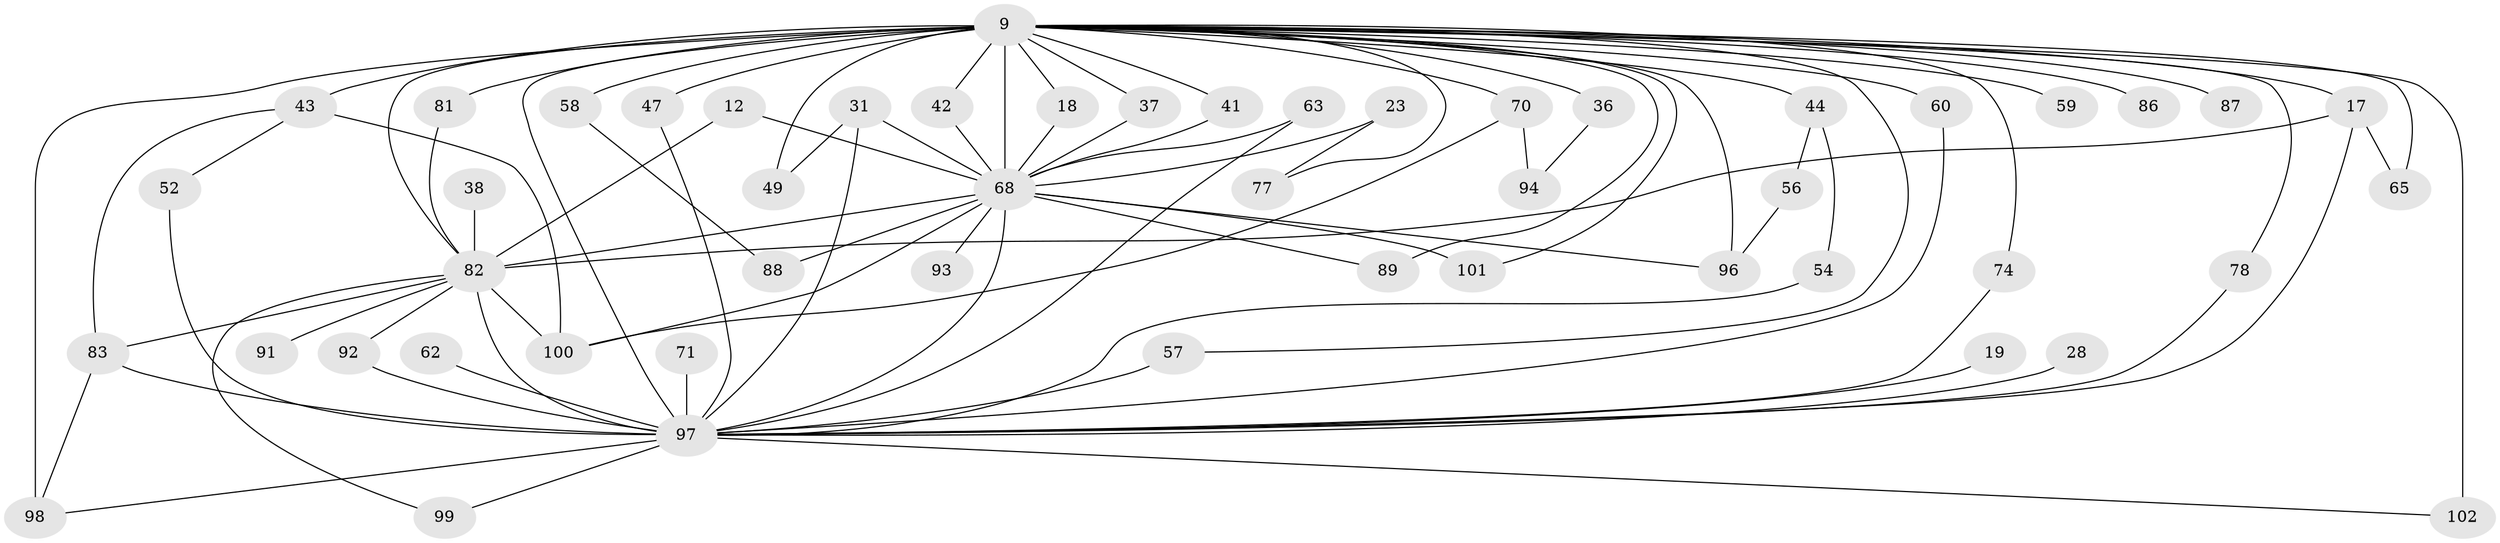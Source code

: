 // original degree distribution, {16: 0.0196078431372549, 23: 0.0196078431372549, 19: 0.0196078431372549, 14: 0.00980392156862745, 30: 0.00980392156862745, 27: 0.00980392156862745, 29: 0.00980392156862745, 3: 0.2549019607843137, 2: 0.5196078431372549, 5: 0.058823529411764705, 4: 0.06862745098039216}
// Generated by graph-tools (version 1.1) at 2025/02/03/05/25 17:02:37]
// undirected, 51 vertices, 89 edges
graph export_dot {
graph [start="1"]
  node [color=gray90,style=filled];
  9 [super="+8+6"];
  12;
  17 [super="+14"];
  18;
  19;
  23;
  28;
  31;
  36;
  37;
  38;
  41;
  42;
  43 [super="+34+26"];
  44;
  47 [super="+30"];
  49;
  52;
  54;
  56;
  57 [super="+48"];
  58;
  59 [super="+35"];
  60 [super="+25"];
  62;
  63;
  65 [super="+53"];
  68 [super="+40+7"];
  70;
  71;
  74;
  77;
  78;
  81 [super="+73"];
  82 [super="+55+80+24"];
  83 [super="+20"];
  86;
  87;
  88;
  89;
  91;
  92 [super="+61"];
  93;
  94;
  96 [super="+29"];
  97 [super="+64+10+50+84+27+66"];
  98 [super="+22+95+76"];
  99;
  100 [super="+72+75"];
  101 [super="+90"];
  102 [super="+85"];
  9 -- 36 [weight=2];
  9 -- 43 [weight=3];
  9 -- 58 [weight=2];
  9 -- 60 [weight=2];
  9 -- 65 [weight=2];
  9 -- 70 [weight=2];
  9 -- 81 [weight=2];
  9 -- 86 [weight=2];
  9 -- 87 [weight=2];
  9 -- 89;
  9 -- 44 [weight=2];
  9 -- 47 [weight=2];
  9 -- 59 [weight=3];
  9 -- 57;
  9 -- 101;
  9 -- 17;
  9 -- 74;
  9 -- 77;
  9 -- 78;
  9 -- 18;
  9 -- 96 [weight=2];
  9 -- 37;
  9 -- 102 [weight=2];
  9 -- 41;
  9 -- 42;
  9 -- 49;
  9 -- 98 [weight=5];
  9 -- 68 [weight=10];
  9 -- 97 [weight=12];
  9 -- 82 [weight=11];
  12 -- 68;
  12 -- 82;
  17 -- 65;
  17 -- 97 [weight=2];
  17 -- 82;
  18 -- 68;
  19 -- 97;
  23 -- 77;
  23 -- 68 [weight=2];
  28 -- 97 [weight=2];
  31 -- 49;
  31 -- 68 [weight=2];
  31 -- 97;
  36 -- 94;
  37 -- 68;
  38 -- 82 [weight=2];
  41 -- 68;
  42 -- 68;
  43 -- 52;
  43 -- 83;
  43 -- 100;
  44 -- 54;
  44 -- 56;
  47 -- 97;
  52 -- 97;
  54 -- 97;
  56 -- 96;
  57 -- 97 [weight=2];
  58 -- 88;
  60 -- 97;
  62 -- 97;
  63 -- 68;
  63 -- 97;
  68 -- 88;
  68 -- 89;
  68 -- 93;
  68 -- 96 [weight=2];
  68 -- 101 [weight=3];
  68 -- 97 [weight=8];
  68 -- 82 [weight=11];
  68 -- 100;
  70 -- 94;
  70 -- 100;
  71 -- 97 [weight=2];
  74 -- 97;
  78 -- 97;
  81 -- 82;
  82 -- 91 [weight=2];
  82 -- 99;
  82 -- 97 [weight=5];
  82 -- 83;
  82 -- 100;
  82 -- 92 [weight=2];
  83 -- 98;
  83 -- 97;
  92 -- 97 [weight=2];
  97 -- 98;
  97 -- 102;
  97 -- 99;
}
